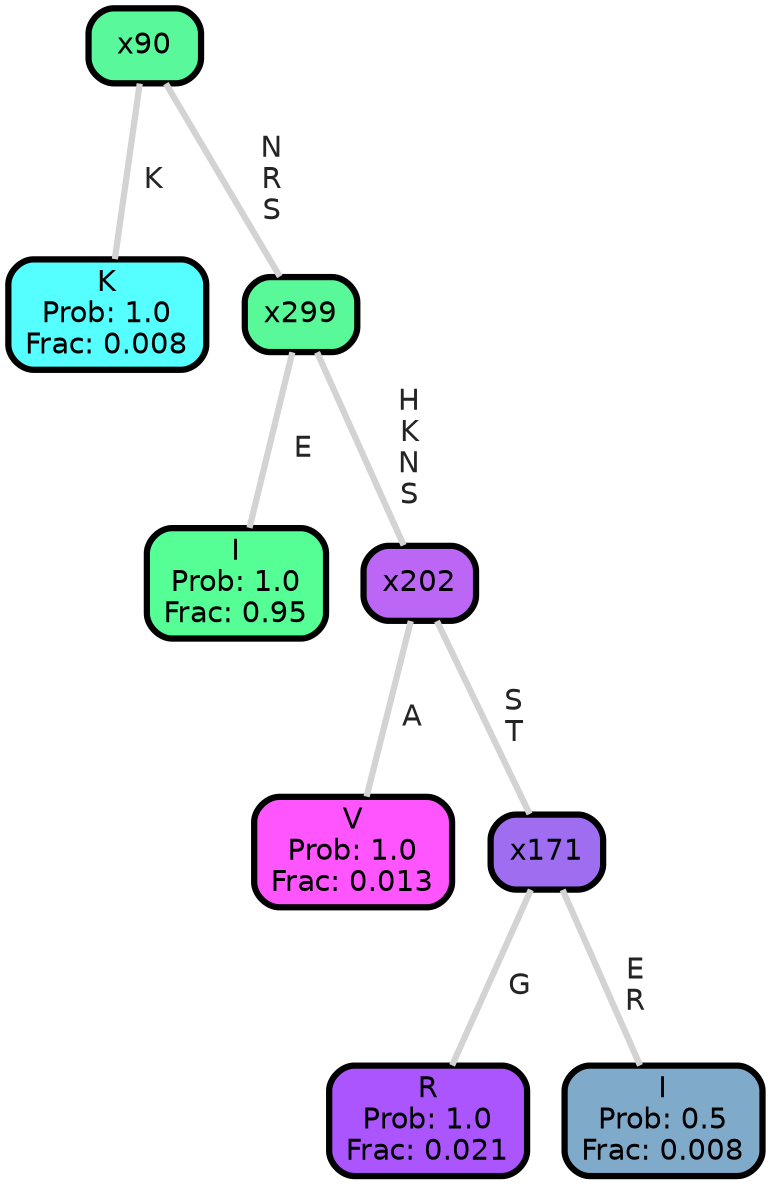 graph Tree {
node [shape=box, style="filled, rounded",color="black",penwidth="3",fontcolor="black",                 fontname=helvetica] ;
graph [ranksep="0 equally", splines=straight,                 bgcolor=transparent, dpi=200] ;
edge [fontname=helvetica, fontweight=bold,fontcolor=grey14,color=lightgray] ;
0 [label="K
Prob: 1.0
Frac: 0.008", fillcolor="#55ffff"] ;
1 [label="x90", fillcolor="#59f89a"] ;
2 [label="I
Prob: 1.0
Frac: 0.95", fillcolor="#55ff96"] ;
3 [label="x299", fillcolor="#59f899"] ;
4 [label="V
Prob: 1.0
Frac: 0.013", fillcolor="#ff55ff"] ;
5 [label="x202", fillcolor="#bb66f4"] ;
6 [label="R
Prob: 1.0
Frac: 0.021", fillcolor="#ab55ff"] ;
7 [label="x171", fillcolor="#9e6df0"] ;
8 [label="I
Prob: 0.5
Frac: 0.008", fillcolor="#80aaca"] ;
1 -- 0 [label=" K",penwidth=3] ;
1 -- 3 [label=" N\n R\n S",penwidth=3] ;
3 -- 2 [label=" E",penwidth=3] ;
3 -- 5 [label=" H\n K\n N\n S",penwidth=3] ;
5 -- 4 [label=" A",penwidth=3] ;
5 -- 7 [label=" S\n T",penwidth=3] ;
7 -- 6 [label=" G",penwidth=3] ;
7 -- 8 [label=" E\n R",penwidth=3] ;
{rank = same;}}